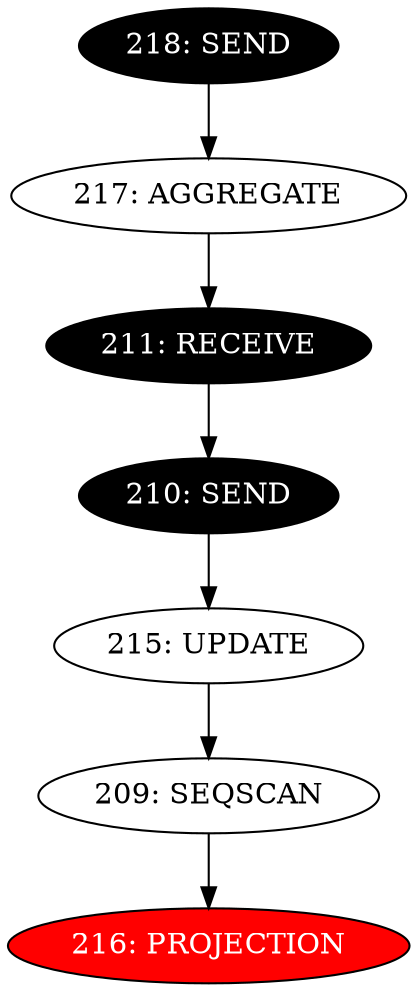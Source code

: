 digraph name {
209 [label="209: SEQSCAN" ];
209 -> 216;
216 [label="216: PROJECTION" fontcolor="white" style="filled" fillcolor="red"];
215 [label="215: UPDATE" ];
215 -> 209;
210 [label="210: SEND" fontcolor="white" style="filled" fillcolor="black"];
210 -> 215;
211 [label="211: RECEIVE" fontcolor="white" style="filled" fillcolor="black"];
211 -> 210;
217 [label="217: AGGREGATE" ];
217 -> 211;
218 [label="218: SEND" fontcolor="white" style="filled" fillcolor="black"];
218 -> 217;

}

